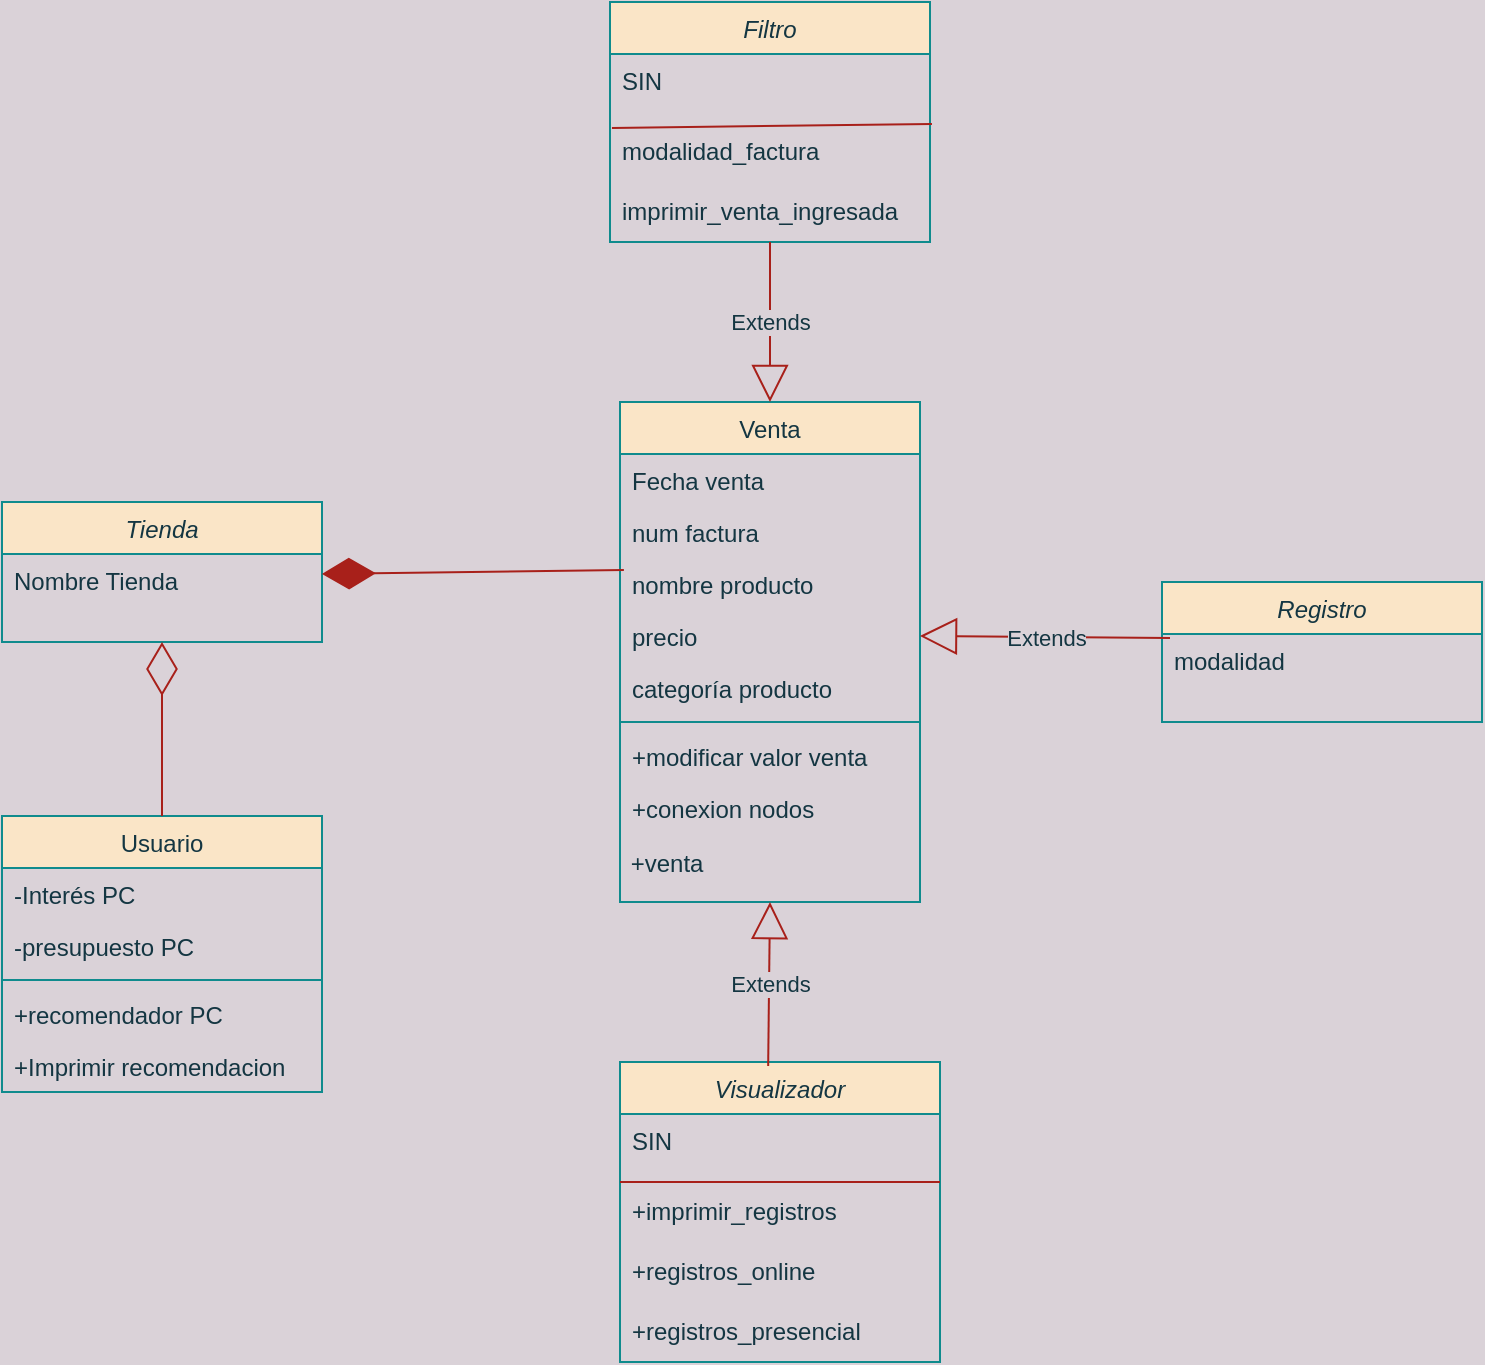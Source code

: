 <mxfile version="20.6.2" type="device"><diagram id="C5RBs43oDa-KdzZeNtuy" name="Page-1"><mxGraphModel dx="852" dy="554" grid="1" gridSize="10" guides="1" tooltips="1" connect="1" arrows="1" fold="1" page="1" pageScale="1" pageWidth="827" pageHeight="1169" background="#DAD2D8" math="0" shadow="0"><root><mxCell id="WIyWlLk6GJQsqaUBKTNV-0"/><mxCell id="WIyWlLk6GJQsqaUBKTNV-1" parent="WIyWlLk6GJQsqaUBKTNV-0"/><mxCell id="zkfFHV4jXpPFQw0GAbJ--0" value="Tienda" style="swimlane;fontStyle=2;align=center;verticalAlign=top;childLayout=stackLayout;horizontal=1;startSize=26;horizontalStack=0;resizeParent=1;resizeLast=0;collapsible=1;marginBottom=0;rounded=0;shadow=0;strokeWidth=1;fillColor=#FAE5C7;strokeColor=#0F8B8D;fontColor=#143642;" parent="WIyWlLk6GJQsqaUBKTNV-1" vertex="1"><mxGeometry x="30" y="290" width="160" height="70" as="geometry"><mxRectangle x="230" y="140" width="160" height="26" as="alternateBounds"/></mxGeometry></mxCell><mxCell id="zkfFHV4jXpPFQw0GAbJ--1" value="Nombre Tienda" style="text;align=left;verticalAlign=top;spacingLeft=4;spacingRight=4;overflow=hidden;rotatable=0;points=[[0,0.5],[1,0.5]];portConstraint=eastwest;fontColor=#143642;" parent="zkfFHV4jXpPFQw0GAbJ--0" vertex="1"><mxGeometry y="26" width="160" height="34" as="geometry"/></mxCell><mxCell id="zkfFHV4jXpPFQw0GAbJ--6" value="Usuario" style="swimlane;fontStyle=0;align=center;verticalAlign=top;childLayout=stackLayout;horizontal=1;startSize=26;horizontalStack=0;resizeParent=1;resizeLast=0;collapsible=1;marginBottom=0;rounded=0;shadow=0;strokeWidth=1;fillColor=#FAE5C7;strokeColor=#0F8B8D;fontColor=#143642;" parent="WIyWlLk6GJQsqaUBKTNV-1" vertex="1"><mxGeometry x="30" y="447" width="160" height="138" as="geometry"><mxRectangle x="130" y="380" width="160" height="26" as="alternateBounds"/></mxGeometry></mxCell><mxCell id="zkfFHV4jXpPFQw0GAbJ--7" value="-Interés PC" style="text;align=left;verticalAlign=top;spacingLeft=4;spacingRight=4;overflow=hidden;rotatable=0;points=[[0,0.5],[1,0.5]];portConstraint=eastwest;fontColor=#143642;" parent="zkfFHV4jXpPFQw0GAbJ--6" vertex="1"><mxGeometry y="26" width="160" height="26" as="geometry"/></mxCell><mxCell id="zkfFHV4jXpPFQw0GAbJ--8" value="-presupuesto PC" style="text;align=left;verticalAlign=top;spacingLeft=4;spacingRight=4;overflow=hidden;rotatable=0;points=[[0,0.5],[1,0.5]];portConstraint=eastwest;rounded=0;shadow=0;html=0;fontColor=#143642;" parent="zkfFHV4jXpPFQw0GAbJ--6" vertex="1"><mxGeometry y="52" width="160" height="26" as="geometry"/></mxCell><mxCell id="zkfFHV4jXpPFQw0GAbJ--9" value="" style="line;html=1;strokeWidth=1;align=left;verticalAlign=middle;spacingTop=-1;spacingLeft=3;spacingRight=3;rotatable=0;labelPosition=right;points=[];portConstraint=eastwest;labelBackgroundColor=#DAD2D8;fillColor=#FAE5C7;strokeColor=#0F8B8D;fontColor=#143642;" parent="zkfFHV4jXpPFQw0GAbJ--6" vertex="1"><mxGeometry y="78" width="160" height="8" as="geometry"/></mxCell><mxCell id="zkfFHV4jXpPFQw0GAbJ--10" value="+recomendador PC" style="text;align=left;verticalAlign=top;spacingLeft=4;spacingRight=4;overflow=hidden;rotatable=0;points=[[0,0.5],[1,0.5]];portConstraint=eastwest;fontStyle=0;fontColor=#143642;" parent="zkfFHV4jXpPFQw0GAbJ--6" vertex="1"><mxGeometry y="86" width="160" height="26" as="geometry"/></mxCell><mxCell id="zkfFHV4jXpPFQw0GAbJ--11" value="+Imprimir recomendacion" style="text;align=left;verticalAlign=top;spacingLeft=4;spacingRight=4;overflow=hidden;rotatable=0;points=[[0,0.5],[1,0.5]];portConstraint=eastwest;fontColor=#143642;" parent="zkfFHV4jXpPFQw0GAbJ--6" vertex="1"><mxGeometry y="112" width="160" height="26" as="geometry"/></mxCell><mxCell id="zkfFHV4jXpPFQw0GAbJ--17" value="Venta" style="swimlane;fontStyle=0;align=center;verticalAlign=top;childLayout=stackLayout;horizontal=1;startSize=26;horizontalStack=0;resizeParent=1;resizeLast=0;collapsible=1;marginBottom=0;rounded=0;shadow=0;strokeWidth=1;fillColor=#FAE5C7;strokeColor=#0F8B8D;fontColor=#143642;" parent="WIyWlLk6GJQsqaUBKTNV-1" vertex="1"><mxGeometry x="339" y="240" width="150" height="250" as="geometry"><mxRectangle x="550" y="140" width="160" height="26" as="alternateBounds"/></mxGeometry></mxCell><mxCell id="zkfFHV4jXpPFQw0GAbJ--18" value="Fecha venta" style="text;align=left;verticalAlign=top;spacingLeft=4;spacingRight=4;overflow=hidden;rotatable=0;points=[[0,0.5],[1,0.5]];portConstraint=eastwest;fontColor=#143642;" parent="zkfFHV4jXpPFQw0GAbJ--17" vertex="1"><mxGeometry y="26" width="150" height="26" as="geometry"/></mxCell><mxCell id="zkfFHV4jXpPFQw0GAbJ--19" value="num factura  " style="text;align=left;verticalAlign=top;spacingLeft=4;spacingRight=4;overflow=hidden;rotatable=0;points=[[0,0.5],[1,0.5]];portConstraint=eastwest;rounded=0;shadow=0;html=0;fontColor=#143642;" parent="zkfFHV4jXpPFQw0GAbJ--17" vertex="1"><mxGeometry y="52" width="150" height="26" as="geometry"/></mxCell><mxCell id="zkfFHV4jXpPFQw0GAbJ--20" value="nombre producto" style="text;align=left;verticalAlign=top;spacingLeft=4;spacingRight=4;overflow=hidden;rotatable=0;points=[[0,0.5],[1,0.5]];portConstraint=eastwest;rounded=0;shadow=0;html=0;fontColor=#143642;" parent="zkfFHV4jXpPFQw0GAbJ--17" vertex="1"><mxGeometry y="78" width="150" height="26" as="geometry"/></mxCell><mxCell id="zkfFHV4jXpPFQw0GAbJ--21" value="precio" style="text;align=left;verticalAlign=top;spacingLeft=4;spacingRight=4;overflow=hidden;rotatable=0;points=[[0,0.5],[1,0.5]];portConstraint=eastwest;rounded=0;shadow=0;html=0;fontColor=#143642;" parent="zkfFHV4jXpPFQw0GAbJ--17" vertex="1"><mxGeometry y="104" width="150" height="26" as="geometry"/></mxCell><mxCell id="zkfFHV4jXpPFQw0GAbJ--22" value="categoría producto" style="text;align=left;verticalAlign=top;spacingLeft=4;spacingRight=4;overflow=hidden;rotatable=0;points=[[0,0.5],[1,0.5]];portConstraint=eastwest;rounded=0;shadow=0;html=0;fontColor=#143642;" parent="zkfFHV4jXpPFQw0GAbJ--17" vertex="1"><mxGeometry y="130" width="150" height="26" as="geometry"/></mxCell><mxCell id="zkfFHV4jXpPFQw0GAbJ--23" value="" style="line;html=1;strokeWidth=1;align=left;verticalAlign=middle;spacingTop=-1;spacingLeft=3;spacingRight=3;rotatable=0;labelPosition=right;points=[];portConstraint=eastwest;labelBackgroundColor=#DAD2D8;fillColor=#FAE5C7;strokeColor=#0F8B8D;fontColor=#143642;" parent="zkfFHV4jXpPFQw0GAbJ--17" vertex="1"><mxGeometry y="156" width="150" height="8" as="geometry"/></mxCell><mxCell id="zkfFHV4jXpPFQw0GAbJ--24" value="+modificar valor venta" style="text;align=left;verticalAlign=top;spacingLeft=4;spacingRight=4;overflow=hidden;rotatable=0;points=[[0,0.5],[1,0.5]];portConstraint=eastwest;fontColor=#143642;" parent="zkfFHV4jXpPFQw0GAbJ--17" vertex="1"><mxGeometry y="164" width="150" height="26" as="geometry"/></mxCell><mxCell id="zkfFHV4jXpPFQw0GAbJ--25" value="+conexion nodos" style="text;align=left;verticalAlign=top;spacingLeft=4;spacingRight=4;overflow=hidden;rotatable=0;points=[[0,0.5],[1,0.5]];portConstraint=eastwest;fontColor=#143642;" parent="zkfFHV4jXpPFQw0GAbJ--17" vertex="1"><mxGeometry y="190" width="150" height="26" as="geometry"/></mxCell><mxCell id="rHVfyqRCnYddK163ynsC-2" value="&amp;nbsp;+venta" style="text;html=1;strokeColor=none;fillColor=none;align=left;verticalAlign=middle;whiteSpace=wrap;rounded=0;fontColor=#143642;" vertex="1" parent="zkfFHV4jXpPFQw0GAbJ--17"><mxGeometry y="216" width="150" height="30" as="geometry"/></mxCell><mxCell id="rHVfyqRCnYddK163ynsC-3" value="Registro" style="swimlane;fontStyle=2;align=center;verticalAlign=top;childLayout=stackLayout;horizontal=1;startSize=26;horizontalStack=0;resizeParent=1;resizeLast=0;collapsible=1;marginBottom=0;rounded=0;shadow=0;strokeWidth=1;fillColor=#FAE5C7;strokeColor=#0F8B8D;fontColor=#143642;" vertex="1" parent="WIyWlLk6GJQsqaUBKTNV-1"><mxGeometry x="610" y="330" width="160" height="70" as="geometry"><mxRectangle x="230" y="140" width="160" height="26" as="alternateBounds"/></mxGeometry></mxCell><mxCell id="rHVfyqRCnYddK163ynsC-4" value="modalidad" style="text;align=left;verticalAlign=top;spacingLeft=4;spacingRight=4;overflow=hidden;rotatable=0;points=[[0,0.5],[1,0.5]];portConstraint=eastwest;fontColor=#143642;" vertex="1" parent="rHVfyqRCnYddK163ynsC-3"><mxGeometry y="26" width="160" height="34" as="geometry"/></mxCell><mxCell id="rHVfyqRCnYddK163ynsC-5" value="Filtro" style="swimlane;fontStyle=2;align=center;verticalAlign=top;childLayout=stackLayout;horizontal=1;startSize=26;horizontalStack=0;resizeParent=1;resizeLast=0;collapsible=1;marginBottom=0;rounded=0;shadow=0;strokeWidth=1;fillColor=#FAE5C7;strokeColor=#0F8B8D;fontColor=#143642;" vertex="1" parent="WIyWlLk6GJQsqaUBKTNV-1"><mxGeometry x="334" y="40" width="160" height="120" as="geometry"><mxRectangle x="230" y="140" width="160" height="26" as="alternateBounds"/></mxGeometry></mxCell><mxCell id="rHVfyqRCnYddK163ynsC-6" value="SIN" style="text;align=left;verticalAlign=top;spacingLeft=4;spacingRight=4;overflow=hidden;rotatable=0;points=[[0,0.5],[1,0.5]];portConstraint=eastwest;fontColor=#143642;" vertex="1" parent="rHVfyqRCnYddK163ynsC-5"><mxGeometry y="26" width="160" height="34" as="geometry"/></mxCell><mxCell id="rHVfyqRCnYddK163ynsC-7" value="" style="endArrow=none;html=1;rounded=0;entryX=1.006;entryY=1.029;entryDx=0;entryDy=0;entryPerimeter=0;exitX=0.006;exitY=1.088;exitDx=0;exitDy=0;exitPerimeter=0;labelBackgroundColor=#DAD2D8;strokeColor=#A8201A;fontColor=#143642;" edge="1" parent="rHVfyqRCnYddK163ynsC-5" source="rHVfyqRCnYddK163ynsC-6" target="rHVfyqRCnYddK163ynsC-6"><mxGeometry width="50" height="50" relative="1" as="geometry"><mxPoint x="101" y="240" as="sourcePoint"/><mxPoint x="151" y="190" as="targetPoint"/></mxGeometry></mxCell><mxCell id="rHVfyqRCnYddK163ynsC-8" value="modalidad_factura" style="text;html=1;strokeColor=none;fillColor=none;align=left;verticalAlign=middle;whiteSpace=wrap;rounded=0;spacingLeft=4;fontColor=#143642;" vertex="1" parent="rHVfyqRCnYddK163ynsC-5"><mxGeometry y="60" width="160" height="30" as="geometry"/></mxCell><mxCell id="rHVfyqRCnYddK163ynsC-9" value="imprimir_venta_ingresada" style="text;html=1;strokeColor=none;fillColor=none;align=left;verticalAlign=middle;whiteSpace=wrap;rounded=0;spacingLeft=4;fontColor=#143642;" vertex="1" parent="rHVfyqRCnYddK163ynsC-5"><mxGeometry y="90" width="160" height="30" as="geometry"/></mxCell><mxCell id="rHVfyqRCnYddK163ynsC-10" value="Visualizador" style="swimlane;fontStyle=2;align=center;verticalAlign=top;childLayout=stackLayout;horizontal=1;startSize=26;horizontalStack=0;resizeParent=1;resizeLast=0;collapsible=1;marginBottom=0;rounded=0;shadow=0;strokeWidth=1;fillColor=#FAE5C7;strokeColor=#0F8B8D;fontColor=#143642;" vertex="1" parent="WIyWlLk6GJQsqaUBKTNV-1"><mxGeometry x="339" y="570" width="160" height="150" as="geometry"><mxRectangle x="230" y="140" width="160" height="26" as="alternateBounds"/></mxGeometry></mxCell><mxCell id="rHVfyqRCnYddK163ynsC-11" value="SIN" style="text;align=left;verticalAlign=top;spacingLeft=4;spacingRight=4;overflow=hidden;rotatable=0;points=[[0,0.5],[1,0.5]];portConstraint=eastwest;fontColor=#143642;" vertex="1" parent="rHVfyqRCnYddK163ynsC-10"><mxGeometry y="26" width="160" height="34" as="geometry"/></mxCell><mxCell id="rHVfyqRCnYddK163ynsC-12" value="" style="endArrow=none;html=1;rounded=0;labelBackgroundColor=#DAD2D8;strokeColor=#A8201A;fontColor=#143642;" edge="1" parent="rHVfyqRCnYddK163ynsC-10"><mxGeometry width="50" height="50" relative="1" as="geometry"><mxPoint y="60" as="sourcePoint"/><mxPoint x="160" y="60" as="targetPoint"/></mxGeometry></mxCell><mxCell id="rHVfyqRCnYddK163ynsC-13" value="+imprimir_registros" style="text;html=1;strokeColor=none;fillColor=none;align=left;verticalAlign=middle;whiteSpace=wrap;rounded=0;spacingLeft=4;fontColor=#143642;" vertex="1" parent="rHVfyqRCnYddK163ynsC-10"><mxGeometry y="60" width="160" height="30" as="geometry"/></mxCell><mxCell id="rHVfyqRCnYddK163ynsC-14" value="+registros_online" style="text;html=1;strokeColor=none;fillColor=none;align=left;verticalAlign=middle;whiteSpace=wrap;rounded=0;spacingLeft=4;fontColor=#143642;" vertex="1" parent="rHVfyqRCnYddK163ynsC-10"><mxGeometry y="90" width="160" height="30" as="geometry"/></mxCell><mxCell id="rHVfyqRCnYddK163ynsC-15" value="+registros_presencial" style="text;html=1;strokeColor=none;fillColor=none;align=left;verticalAlign=middle;whiteSpace=wrap;rounded=0;spacingLeft=4;fontColor=#143642;" vertex="1" parent="rHVfyqRCnYddK163ynsC-10"><mxGeometry y="120" width="160" height="30" as="geometry"/></mxCell><mxCell id="rHVfyqRCnYddK163ynsC-19" value="" style="endArrow=diamondThin;endFill=1;endSize=24;html=1;rounded=0;exitX=0.013;exitY=0.231;exitDx=0;exitDy=0;entryX=1;entryY=0.294;entryDx=0;entryDy=0;entryPerimeter=0;exitPerimeter=0;labelBackgroundColor=#DAD2D8;strokeColor=#A8201A;fontColor=#143642;" edge="1" parent="WIyWlLk6GJQsqaUBKTNV-1" source="zkfFHV4jXpPFQw0GAbJ--20" target="zkfFHV4jXpPFQw0GAbJ--1"><mxGeometry width="160" relative="1" as="geometry"><mxPoint x="290" y="250" as="sourcePoint"/><mxPoint x="190" y="250" as="targetPoint"/></mxGeometry></mxCell><mxCell id="rHVfyqRCnYddK163ynsC-20" value="Extends" style="endArrow=block;endSize=16;endFill=0;html=1;rounded=0;entryX=0.5;entryY=0;entryDx=0;entryDy=0;exitX=0.5;exitY=1;exitDx=0;exitDy=0;labelBackgroundColor=#DAD2D8;strokeColor=#A8201A;fontColor=#143642;" edge="1" parent="WIyWlLk6GJQsqaUBKTNV-1" source="rHVfyqRCnYddK163ynsC-9" target="zkfFHV4jXpPFQw0GAbJ--17"><mxGeometry width="160" relative="1" as="geometry"><mxPoint x="380" y="290" as="sourcePoint"/><mxPoint x="540" y="290" as="targetPoint"/></mxGeometry></mxCell><mxCell id="rHVfyqRCnYddK163ynsC-21" value="Extends" style="endArrow=block;endSize=16;endFill=0;html=1;rounded=0;exitX=0.463;exitY=0.013;exitDx=0;exitDy=0;entryX=0.5;entryY=1;entryDx=0;entryDy=0;exitPerimeter=0;labelBackgroundColor=#DAD2D8;strokeColor=#A8201A;fontColor=#143642;" edge="1" parent="WIyWlLk6GJQsqaUBKTNV-1" source="rHVfyqRCnYddK163ynsC-10" target="zkfFHV4jXpPFQw0GAbJ--17"><mxGeometry width="160" relative="1" as="geometry"><mxPoint x="380" y="490" as="sourcePoint"/><mxPoint x="540" y="490" as="targetPoint"/></mxGeometry></mxCell><mxCell id="rHVfyqRCnYddK163ynsC-22" value="" style="endArrow=diamondThin;endFill=0;endSize=24;html=1;rounded=0;entryX=0.5;entryY=1;entryDx=0;entryDy=0;exitX=0.5;exitY=0;exitDx=0;exitDy=0;labelBackgroundColor=#DAD2D8;strokeColor=#A8201A;fontColor=#143642;" edge="1" parent="WIyWlLk6GJQsqaUBKTNV-1" source="zkfFHV4jXpPFQw0GAbJ--6" target="zkfFHV4jXpPFQw0GAbJ--0"><mxGeometry width="160" relative="1" as="geometry"><mxPoint x="380" y="430" as="sourcePoint"/><mxPoint x="540" y="430" as="targetPoint"/></mxGeometry></mxCell><mxCell id="rHVfyqRCnYddK163ynsC-23" value="Extends" style="endArrow=block;endSize=16;endFill=0;html=1;rounded=0;entryX=1;entryY=0.5;entryDx=0;entryDy=0;exitX=0.025;exitY=0.059;exitDx=0;exitDy=0;exitPerimeter=0;labelBackgroundColor=#DAD2D8;strokeColor=#A8201A;fontColor=#143642;" edge="1" parent="WIyWlLk6GJQsqaUBKTNV-1" source="rHVfyqRCnYddK163ynsC-4" target="zkfFHV4jXpPFQw0GAbJ--21"><mxGeometry width="160" relative="1" as="geometry"><mxPoint x="380" y="430" as="sourcePoint"/><mxPoint x="540" y="430" as="targetPoint"/></mxGeometry></mxCell></root></mxGraphModel></diagram></mxfile>
